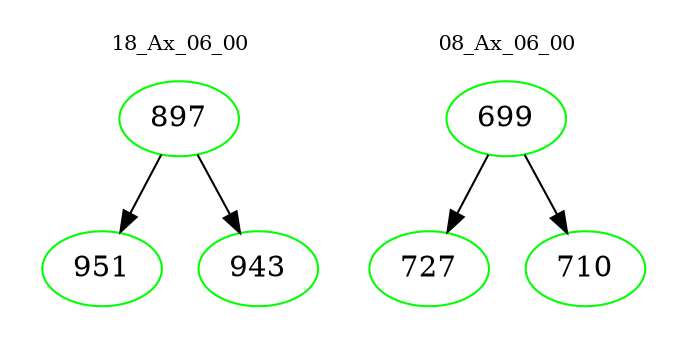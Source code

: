digraph{
subgraph cluster_0 {
color = white
label = "18_Ax_06_00";
fontsize=10;
T0_897 [label="897", color="green"]
T0_897 -> T0_951 [color="black"]
T0_951 [label="951", color="green"]
T0_897 -> T0_943 [color="black"]
T0_943 [label="943", color="green"]
}
subgraph cluster_1 {
color = white
label = "08_Ax_06_00";
fontsize=10;
T1_699 [label="699", color="green"]
T1_699 -> T1_727 [color="black"]
T1_727 [label="727", color="green"]
T1_699 -> T1_710 [color="black"]
T1_710 [label="710", color="green"]
}
}
